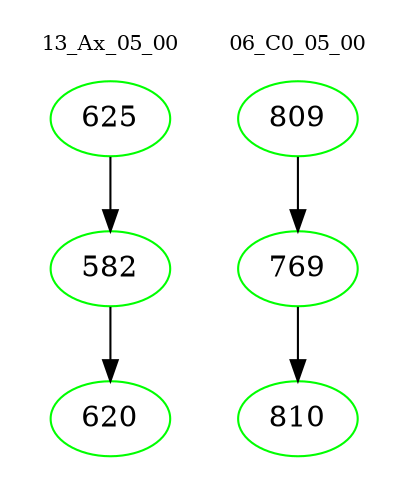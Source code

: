 digraph{
subgraph cluster_0 {
color = white
label = "13_Ax_05_00";
fontsize=10;
T0_625 [label="625", color="green"]
T0_625 -> T0_582 [color="black"]
T0_582 [label="582", color="green"]
T0_582 -> T0_620 [color="black"]
T0_620 [label="620", color="green"]
}
subgraph cluster_1 {
color = white
label = "06_C0_05_00";
fontsize=10;
T1_809 [label="809", color="green"]
T1_809 -> T1_769 [color="black"]
T1_769 [label="769", color="green"]
T1_769 -> T1_810 [color="black"]
T1_810 [label="810", color="green"]
}
}
